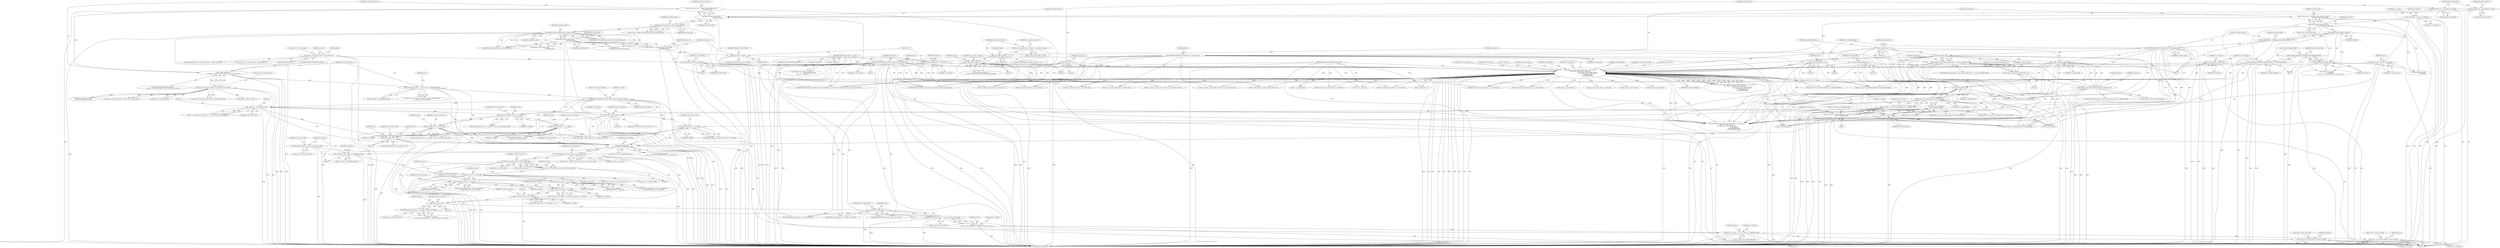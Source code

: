 digraph "0_Android_6c327afb263837bc90760c55c6605b26161a4eb9_0@pointer" {
"1002238" [label="(Call,DIV(u2_first_mb_in_slice - 1, ps_seq->u2_frm_wd_in_mbs))"];
"1002239" [label="(Call,u2_first_mb_in_slice - 1)"];
"1002228" [label="(Call,u2_first_mb_in_slice - 1)"];
"1002115" [label="(Call,u2_first_mb_in_slice << u1_mb_aff)"];
"1002101" [label="(Call,u2_first_mb_in_slice << u1_mb_aff)"];
"1002081" [label="(Call,u2_first_mb_in_slice << u1_mb_aff)"];
"1001944" [label="(Call,DIV(u2_first_mb_in_slice, u2_frm_wd_in_mbs))"];
"1001939" [label="(Call,MOD(u2_first_mb_in_slice, u2_frm_wd_in_mbs))"];
"1001885" [label="(Call,u2_first_mb_in_slice\n << ps_cur_slice->u1_mbaff_frame_flag)"];
"1001592" [label="(Call,u2_first_mb_in_slice == 0)"];
"1001112" [label="(Call,u2_first_mb_in_slice << u1_mbaff)"];
"1001099" [label="(Call,u2_first_mb_in_slice << u1_mbaff)"];
"1000355" [label="(Call,0 == u2_first_mb_in_slice)"];
"1000264" [label="(Call,COPYTHECONTEXT(\"SH: first_mb_in_slice\",u2_first_mb_in_slice))"];
"1000248" [label="(Call,u2_first_mb_in_slice << ps_cur_slice->u1_mbaff_frame_flag)"];
"1000233" [label="(Call,u2_first_mb_in_slice\n > (ps_dec->u2_frm_ht_in_mbs * ps_dec->u2_frm_wd_in_mbs))"];
"1000227" [label="(Call,u2_first_mb_in_slice = ih264d_uev(pu4_bitstrm_ofst,\n                                     pu4_bitstrm_buf))"];
"1000229" [label="(Call,ih264d_uev(pu4_bitstrm_ofst,\n                                     pu4_bitstrm_buf))"];
"1000201" [label="(Call,*pu4_bitstrm_ofst = &ps_bitstrm->u4_ofst)"];
"1000195" [label="(Call,*pu4_bitstrm_buf = ps_bitstrm->pu4_buffer)"];
"1000235" [label="(Call,ps_dec->u2_frm_ht_in_mbs * ps_dec->u2_frm_wd_in_mbs)"];
"1000898" [label="(Call,u1_mbaff = ps_seq->u1_mb_aff_flag && (!u1_field_pic_flag))"];
"1000900" [label="(Call,ps_seq->u1_mb_aff_flag && (!u1_field_pic_flag))"];
"1000904" [label="(Call,!u1_field_pic_flag)"];
"1000753" [label="(Call,!u1_field_pic_flag)"];
"1000652" [label="(Call,u1_field_pic_flag = 0)"];
"1000618" [label="(Call,COPYTHECONTEXT(\"SH: field_pic_flag\", u1_field_pic_flag))"];
"1000614" [label="(Call,u1_field_pic_flag = ih264d_get_bit_h264(ps_bitstrm))"];
"1000616" [label="(Call,ih264d_get_bit_h264(ps_bitstrm))"];
"1000449" [label="(Call,ih264d_get_bits_h264(ps_bitstrm,\n                                         ps_seq->u1_bits_in_frm_num))"];
"1000160" [label="(Call,* ps_bitstrm = ps_dec->ps_bitstrm)"];
"1000873" [label="(Call,ih264d_is_end_of_pic(u2_frame_num, u1_nal_ref_idc,\n &s_tmp_poc, &ps_dec->s_cur_pic_poc,\n                                            ps_cur_slice, u1_pic_order_cnt_type,\n                                            u1_nal_unit_type, u4_idr_pic_id,\n                                            u1_field_pic_flag,\n                                            u1_bottom_field_flag))"];
"1000524" [label="(Call,ih264d_decode_gaps_in_frame_num(ps_dec, u2_frame_num))"];
"1000157" [label="(MethodParameterIn,dec_struct_t *ps_dec)"];
"1000454" [label="(Call,COPYTHECONTEXT(\"SH: frame_num\", u2_frame_num))"];
"1000447" [label="(Call,u2_frame_num = ih264d_get_bits_h264(ps_bitstrm,\n                                         ps_seq->u1_bits_in_frm_num))"];
"1000156" [label="(MethodParameterIn,UWORD8 u1_nal_ref_idc)"];
"1000168" [label="(Call,*ps_cur_slice = ps_dec->ps_cur_slice)"];
"1000784" [label="(Call,u1_pic_order_cnt_type == 1)"];
"1000713" [label="(Call,u1_pic_order_cnt_type == 0)"];
"1000707" [label="(Call,u1_pic_order_cnt_type = ps_seq->u1_pic_order_cnt_type)"];
"1000671" [label="(Call,u1_nal_unit_type = IDR_SLICE_NAL)"];
"1000312" [label="(Call,ps_dec->u1_nal_unit_type == IDR_SLICE_NAL)"];
"1000665" [label="(Call,u1_nal_unit_type = SLICE_NAL)"];
"1000188" [label="(Call,u4_idr_pic_id = 0)"];
"1000685" [label="(Call,COPYTHECONTEXT(\"SH:  \", u4_idr_pic_id))"];
"1000680" [label="(Call,u4_idr_pic_id > 65535)"];
"1000674" [label="(Call,u4_idr_pic_id = ih264d_uev(pu4_bitstrm_ofst,\n                                   pu4_bitstrm_buf))"];
"1000676" [label="(Call,ih264d_uev(pu4_bitstrm_ofst,\n                                   pu4_bitstrm_buf))"];
"1000400" [label="(Call,ih264d_uev(pu4_bitstrm_ofst, pu4_bitstrm_buf))"];
"1000269" [label="(Call,ih264d_uev(pu4_bitstrm_ofst, pu4_bitstrm_buf))"];
"1000813" [label="(Call,!u1_field_pic_flag)"];
"1000621" [label="(Call,u1_bottom_field_flag = 0)"];
"1000655" [label="(Call,u1_bottom_field_flag = 0)"];
"1000638" [label="(Call,COPYTHECONTEXT(\"SH: bottom_field_flag\", u1_bottom_field_flag))"];
"1000634" [label="(Call,u1_bottom_field_flag = ih264d_get_bit_h264(ps_bitstrm))"];
"1000636" [label="(Call,ih264d_get_bit_h264(ps_bitstrm))"];
"1000747" [label="(Call,(ps_pps->u1_pic_order_present_flag == 1) && (!u1_field_pic_flag))"];
"1000748" [label="(Call,ps_pps->u1_pic_order_present_flag == 1)"];
"1000809" [label="(Call,ps_pps->u1_pic_order_present_flag && !u1_field_pic_flag)"];
"1001014" [label="(Call,u2_first_mb_in_slice << u1_mbaff)"];
"1001005" [label="(Call,u2_first_mb_in_slice > 0)"];
"1001125" [label="(Call,u2_first_mb_in_slice << u1_mbaff)"];
"1001063" [label="(Call,ps_cur_slice->u1_mbaff_frame_flag = ps_seq->u1_mb_aff_flag\n && (!u1_field_pic_flag))"];
"1001067" [label="(Call,ps_seq->u1_mb_aff_flag\n && (!u1_field_pic_flag))"];
"1001071" [label="(Call,!u1_field_pic_flag)"];
"1001898" [label="(Call,u2_frm_wd_in_mbs = ps_seq->u2_frm_wd_in_mbs)"];
"1001947" [label="(Call,u2_mb_y <<= u1_mb_aff)"];
"1001942" [label="(Call,u2_mb_y = DIV(u2_first_mb_in_slice, u2_frm_wd_in_mbs))"];
"1001903" [label="(Call,u1_mb_aff = ps_cur_slice->u1_mbaff_frame_flag)"];
"1002094" [label="(Call,u2_first_mb_in_slice << u1_mb_aff)"];
"1002227" [label="(Call,MOD(u2_first_mb_in_slice - 1, ps_seq->u2_frm_wd_in_mbs))"];
"1002234" [label="(Call,ps_dec->u2_mby =\n (DIV(u2_first_mb_in_slice - 1, ps_seq->u2_frm_wd_in_mbs)))"];
"1002245" [label="(Call,ps_dec->u2_mby <<= ps_cur_slice->u1_mbaff_frame_flag)"];
"1002259" [label="(Call,ps_dec->i2_prev_slice_mby = ps_dec->u2_mby)"];
"1002556" [label="(Call,ps_dec->i2_prev_slice_mby = ps_dec->u2_mby)"];
"1002557" [label="(Call,ps_dec->i2_prev_slice_mby)"];
"1000161" [label="(Identifier,ps_bitstrm)"];
"1000884" [label="(Identifier,u1_nal_unit_type)"];
"1001135" [label="(Identifier,prev_slice_err)"];
"1001904" [label="(Identifier,u1_mb_aff)"];
"1001947" [label="(Call,u2_mb_y <<= u1_mb_aff)"];
"1000170" [label="(Call,ps_dec->ps_cur_slice)"];
"1001058" [label="(Call,ps_cur_slice->u1_pic_order_cnt_type = u1_pic_order_cnt_type)"];
"1001015" [label="(Identifier,u2_first_mb_in_slice)"];
"1000398" [label="(Call,u4_temp = ih264d_uev(pu4_bitstrm_ofst, pu4_bitstrm_buf))"];
"1000758" [label="(Identifier,s_tmp_poc)"];
"1002101" [label="(Call,u2_first_mb_in_slice << u1_mb_aff)"];
"1001007" [label="(Literal,0)"];
"1000673" [label="(Identifier,IDR_SLICE_NAL)"];
"1001900" [label="(Call,ps_seq->u2_frm_wd_in_mbs)"];
"1001579" [label="(Call,!u1_field_pic_flag)"];
"1001103" [label="(Identifier,ps_dec)"];
"1000316" [label="(Identifier,IDR_SLICE_NAL)"];
"1000625" [label="(Identifier,u1_field_pic_flag)"];
"1001617" [label="(Call,ih264d_get_next_display_field(ps_dec,\n                                          ps_dec->ps_out_buffer,\n &(ps_dec->s_disp_op)))"];
"1001098" [label="(Call,(u2_first_mb_in_slice << u1_mbaff) > ps_dec->u2_total_mbs_coded)"];
"1000228" [label="(Identifier,u2_first_mb_in_slice)"];
"1001594" [label="(Literal,0)"];
"1001556" [label="(Call,(ps_pps->ps_sps->u1_mb_aff_flag) && (!u1_field_pic_flag))"];
"1001071" [label="(Call,!u1_field_pic_flag)"];
"1000882" [label="(Identifier,ps_cur_slice)"];
"1000265" [label="(Literal,\"SH: first_mb_in_slice\")"];
"1000975" [label="(Call,ps_dec->u2_frm_ht_in_mbs * ps_dec->u2_frm_wd_in_mbs)"];
"1001217" [label="(Call,ih264d_err_pic_dispbuf_mgr(ps_dec))"];
"1000637" [label="(Identifier,ps_bitstrm)"];
"1000248" [label="(Call,u2_first_mb_in_slice << ps_cur_slice->u1_mbaff_frame_flag)"];
"1001026" [label="(Call,ps_cur_slice->u1_field_pic_flag = u1_field_pic_flag)"];
"1000620" [label="(Identifier,u1_field_pic_flag)"];
"1001099" [label="(Call,u2_first_mb_in_slice << u1_mbaff)"];
"1001053" [label="(Call,ps_cur_slice->u1_nal_ref_idc = u1_nal_ref_idc)"];
"1000672" [label="(Identifier,u1_nal_unit_type)"];
"1000190" [label="(Literal,0)"];
"1000523" [label="(Block,)"];
"1000615" [label="(Identifier,u1_field_pic_flag)"];
"1000319" [label="(Identifier,skip)"];
"1001913" [label="(Block,)"];
"1002241" [label="(Literal,1)"];
"1001063" [label="(Call,ps_cur_slice->u1_mbaff_frame_flag = ps_seq->u1_mb_aff_flag\n && (!u1_field_pic_flag))"];
"1000636" [label="(Call,ih264d_get_bit_h264(ps_bitstrm))"];
"1001008" [label="(Block,)"];
"1001091" [label="(Call,ps_cur_poc = &s_tmp_poc)"];
"1001839" [label="(Call,0 == u1_nal_ref_idc)"];
"1002556" [label="(Call,ps_dec->i2_prev_slice_mby = ps_dec->u2_mby)"];
"1002073" [label="(Call,ps_dec->ps_deblk_mbn = ps_dec->ps_deblk_pic\n + (u2_first_mb_in_slice << u1_mb_aff))"];
"1001597" [label="(Identifier,ret)"];
"1002232" [label="(Identifier,ps_seq)"];
"1000640" [label="(Identifier,u1_bottom_field_flag)"];
"1002260" [label="(Call,ps_dec->i2_prev_slice_mby)"];
"1001005" [label="(Call,u2_first_mb_in_slice > 0)"];
"1000613" [label="(Block,)"];
"1002606" [label="(MethodReturn,WORD32)"];
"1000619" [label="(Literal,\"SH: field_pic_flag\")"];
"1000451" [label="(Call,ps_seq->u1_bits_in_frm_num)"];
"1001573" [label="(Call,(ps_pps->ps_sps->u1_mb_aff_flag) && (!u1_field_pic_flag))"];
"1000266" [label="(Identifier,u2_first_mb_in_slice)"];
"1001982" [label="(Call,u2_mb_y * u4_frame_stride)"];
"1000313" [label="(Call,ps_dec->u1_nal_unit_type)"];
"1002090" [label="(Call,ps_dec->ps_deblk_pic\n + (u2_first_mb_in_slice << u1_mb_aff))"];
"1002246" [label="(Call,ps_dec->u2_mby)"];
"1000524" [label="(Call,ih264d_decode_gaps_in_frame_num(ps_dec, u2_frame_num))"];
"1000752" [label="(Literal,1)"];
"1002240" [label="(Identifier,u2_first_mb_in_slice)"];
"1001454" [label="(Call,ps_cur_slice->u4_idr_pic_id = u4_idr_pic_id)"];
"1002230" [label="(Literal,1)"];
"1001672" [label="(Call,(void *)ps_dec)"];
"1000708" [label="(Identifier,u1_pic_order_cnt_type)"];
"1000985" [label="(Call,ps_cur_poc = &ps_dec->s_cur_pic_poc)"];
"1002223" [label="(Call,ps_dec->u2_mbx =\n (MOD(u2_first_mb_in_slice - 1, ps_seq->u2_frm_wd_in_mbs)))"];
"1002247" [label="(Identifier,ps_dec)"];
"1002254" [label="(Identifier,ps_dec)"];
"1000227" [label="(Call,u2_first_mb_in_slice = ih264d_uev(pu4_bitstrm_ofst,\n                                     pu4_bitstrm_buf))"];
"1001017" [label="(Call,ps_cur_poc = &s_tmp_poc)"];
"1000311" [label="(ControlStructure,if(ps_dec->u1_nal_unit_type == IDR_SLICE_NAL))"];
"1002268" [label="(Identifier,ps_bitstrm)"];
"1001944" [label="(Call,DIV(u2_first_mb_in_slice, u2_frm_wd_in_mbs))"];
"1002229" [label="(Identifier,u2_first_mb_in_slice)"];
"1000448" [label="(Identifier,u2_frame_num)"];
"1000656" [label="(Identifier,u1_bottom_field_flag)"];
"1002245" [label="(Call,ps_dec->u2_mby <<= ps_cur_slice->u1_mbaff_frame_flag)"];
"1000783" [label="(Call,u1_pic_order_cnt_type == 1\n && (!ps_seq->u1_delta_pic_order_always_zero_flag))"];
"1000239" [label="(Call,ps_dec->u2_frm_wd_in_mbs)"];
"1001562" [label="(Call,!u1_field_pic_flag)"];
"1000461" [label="(Identifier,ps_dec)"];
"1000678" [label="(Identifier,pu4_bitstrm_buf)"];
"1000356" [label="(Literal,0)"];
"1000686" [label="(Literal,\"SH:  \")"];
"1000749" [label="(Call,ps_pps->u1_pic_order_present_flag)"];
"1001949" [label="(Identifier,u1_mb_aff)"];
"1000651" [label="(Block,)"];
"1000244" [label="(Identifier,ERROR_CORRUPTED_SLICE)"];
"1000400" [label="(Call,ih264d_uev(pu4_bitstrm_ofst, pu4_bitstrm_buf))"];
"1000270" [label="(Identifier,pu4_bitstrm_ofst)"];
"1000202" [label="(Identifier,pu4_bitstrm_ofst)"];
"1000874" [label="(Identifier,u2_frame_num)"];
"1001788" [label="(Call,ps_err->u4_frm_sei_sync == u2_frame_num)"];
"1002118" [label="(Literal,4)"];
"1000789" [label="(Identifier,ps_seq)"];
"1000354" [label="(Call,(0 == u2_first_mb_in_slice) && (1 == ps_dec->u4_prev_nal_skipped))"];
"1002566" [label="(Identifier,ps_dec)"];
"1000666" [label="(Identifier,u1_nal_unit_type)"];
"1002227" [label="(Call,MOD(u2_first_mb_in_slice - 1, ps_seq->u2_frm_wd_in_mbs))"];
"1001496" [label="(Call,ps_cur_slice->u1_nal_ref_idc = u1_nal_ref_idc)"];
"1000617" [label="(Identifier,ps_bitstrm)"];
"1000623" [label="(Literal,0)"];
"1002103" [label="(Identifier,u1_mb_aff)"];
"1001100" [label="(Identifier,u2_first_mb_in_slice)"];
"1000156" [label="(MethodParameterIn,UWORD8 u1_nal_ref_idc)"];
"1000655" [label="(Call,u1_bottom_field_flag = 0)"];
"1000177" [label="(Identifier,i4_poc)"];
"1000626" [label="(Block,)"];
"1000639" [label="(Literal,\"SH: bottom_field_flag\")"];
"1002096" [label="(Identifier,u1_mb_aff)"];
"1001884" [label="(Call,(u2_first_mb_in_slice\n << ps_cur_slice->u1_mbaff_frame_flag) * SUB_BLK_SIZE)"];
"1000267" [label="(Call,u4_temp = ih264d_uev(pu4_bitstrm_ofst, pu4_bitstrm_buf))"];
"1000904" [label="(Call,!u1_field_pic_flag)"];
"1000456" [label="(Identifier,u2_frame_num)"];
"1001114" [label="(Identifier,u1_mbaff)"];
"1001941" [label="(Identifier,u2_frm_wd_in_mbs)"];
"1002082" [label="(Identifier,u2_first_mb_in_slice)"];
"1000747" [label="(Call,(ps_pps->u1_pic_order_present_flag == 1) && (!u1_field_pic_flag))"];
"1001118" [label="(Call,ps_cur_poc = &s_tmp_poc)"];
"1000402" [label="(Identifier,pu4_bitstrm_buf)"];
"1001067" [label="(Call,ps_seq->u1_mb_aff_flag\n && (!u1_field_pic_flag))"];
"1001945" [label="(Identifier,u2_first_mb_in_slice)"];
"1000754" [label="(Identifier,u1_field_pic_flag)"];
"1002239" [label="(Call,u2_first_mb_in_slice - 1)"];
"1001064" [label="(Call,ps_cur_slice->u1_mbaff_frame_flag)"];
"1001954" [label="(Call,u2_frm_wd_in_mbs - 1)"];
"1000875" [label="(Identifier,u1_nal_ref_idc)"];
"1000918" [label="(Call,u2_frame_num != ps_dec->u2_prv_frame_num)"];
"1000899" [label="(Identifier,u1_mbaff)"];
"1000188" [label="(Call,u4_idr_pic_id = 0)"];
"1001031" [label="(Call,ps_cur_slice->u1_bottom_field_flag = u1_bottom_field_flag)"];
"1000674" [label="(Call,u4_idr_pic_id = ih264d_uev(pu4_bitstrm_ofst,\n                                   pu4_bitstrm_buf))"];
"1000676" [label="(Call,ih264d_uev(pu4_bitstrm_ofst,\n                                   pu4_bitstrm_buf))"];
"1000814" [label="(Identifier,u1_field_pic_flag)"];
"1001004" [label="(ControlStructure,if(u2_first_mb_in_slice > 0))"];
"1000622" [label="(Identifier,u1_bottom_field_flag)"];
"1001894" [label="(Block,)"];
"1000653" [label="(Identifier,u1_field_pic_flag)"];
"1000886" [label="(Identifier,u1_field_pic_flag)"];
"1000690" [label="(Identifier,i_delta_poc)"];
"1000667" [label="(Identifier,SLICE_NAL)"];
"1000264" [label="(Call,COPYTHECONTEXT(\"SH: first_mb_in_slice\",u2_first_mb_in_slice))"];
"1000670" [label="(Block,)"];
"1001946" [label="(Identifier,u2_frm_wd_in_mbs)"];
"1000652" [label="(Call,u1_field_pic_flag = 0)"];
"1001126" [label="(Identifier,u2_first_mb_in_slice)"];
"1001139" [label="(Call,ih264d_mark_err_slice_skip(ps_dec, num_mb_skipped, u1_is_idr_slice, u2_frame_num, ps_cur_poc, prev_slice_err))"];
"1002081" [label="(Call,u2_first_mb_in_slice << u1_mb_aff)"];
"1002243" [label="(Identifier,ps_seq)"];
"1000839" [label="(Call,ih264d_uev(pu4_bitstrm_ofst, pu4_bitstrm_buf))"];
"1001943" [label="(Identifier,u2_mb_y)"];
"1000679" [label="(ControlStructure,if(u4_idr_pic_id > 65535))"];
"1002259" [label="(Call,ps_dec->i2_prev_slice_mby = ps_dec->u2_mby)"];
"1000230" [label="(Identifier,pu4_bitstrm_ofst)"];
"1000809" [label="(Call,ps_pps->u1_pic_order_present_flag && !u1_field_pic_flag)"];
"1002263" [label="(Call,ps_dec->u2_mby)"];
"1000813" [label="(Call,!u1_field_pic_flag)"];
"1000900" [label="(Call,ps_seq->u1_mb_aff_flag && (!u1_field_pic_flag))"];
"1000247" [label="(Call,(u2_first_mb_in_slice << ps_cur_slice->u1_mbaff_frame_flag)\n <= ps_dec->u2_cur_mb_addr)"];
"1000249" [label="(Identifier,u2_first_mb_in_slice)"];
"1001376" [label="(Call,ih264d_decode_pic_order_cnt(u1_is_idr_slice, u2_frame_num,\n &ps_dec->s_prev_pic_poc,\n &s_tmp_poc, ps_cur_slice, ps_pps,\n                                          u1_nal_ref_idc,\n                                          u1_bottom_field_flag,\n                                          u1_field_pic_flag, &i4_poc))"];
"1001885" [label="(Call,u2_first_mb_in_slice\n << ps_cur_slice->u1_mbaff_frame_flag)"];
"1001270" [label="(Call,ps_dec->u2_prv_frame_num = u2_frame_num)"];
"1000634" [label="(Call,u1_bottom_field_flag = ih264d_get_bit_h264(ps_bitstrm))"];
"1000718" [label="(Identifier,i_temp)"];
"1000196" [label="(Identifier,pu4_bitstrm_buf)"];
"1000883" [label="(Identifier,u1_pic_order_cnt_type)"];
"1001957" [label="(Call,u2_mb_y > ps_dec->u2_frm_ht_in_mbs - 1)"];
"1000714" [label="(Identifier,u1_pic_order_cnt_type)"];
"1001890" [label="(Identifier,SUB_BLK_SIZE)"];
"1001953" [label="(Identifier,u2_mb_x)"];
"1000808" [label="(ControlStructure,if(ps_pps->u1_pic_order_present_flag && !u1_field_pic_flag))"];
"1000160" [label="(Call,* ps_bitstrm = ps_dec->ps_bitstrm)"];
"1002238" [label="(Call,DIV(u2_first_mb_in_slice - 1, ps_seq->u2_frm_wd_in_mbs))"];
"1000707" [label="(Call,u1_pic_order_cnt_type = ps_seq->u1_pic_order_cnt_type)"];
"1000669" [label="(Identifier,u1_is_idr_slice)"];
"1002235" [label="(Call,ps_dec->u2_mby)"];
"1000195" [label="(Call,*pu4_bitstrm_buf = ps_bitstrm->pu4_buffer)"];
"1000685" [label="(Call,COPYTHECONTEXT(\"SH:  \", u4_idr_pic_id))"];
"1000234" [label="(Identifier,u2_first_mb_in_slice)"];
"1000638" [label="(Call,COPYTHECONTEXT(\"SH: bottom_field_flag\", u1_bottom_field_flag))"];
"1000614" [label="(Call,u1_field_pic_flag = ih264d_get_bit_h264(ps_bitstrm))"];
"1000771" [label="(Identifier,s_tmp_poc)"];
"1002116" [label="(Identifier,u2_first_mb_in_slice)"];
"1001948" [label="(Identifier,u2_mb_y)"];
"1000712" [label="(ControlStructure,if(u1_pic_order_cnt_type == 0))"];
"1001113" [label="(Identifier,u2_first_mb_in_slice)"];
"1000753" [label="(Call,!u1_field_pic_flag)"];
"1000218" [label="(Identifier,u4_call_end_of_pic)"];
"1000635" [label="(Identifier,u1_bottom_field_flag)"];
"1000786" [label="(Literal,1)"];
"1001591" [label="(ControlStructure,if(u2_first_mb_in_slice == 0))"];
"1001012" [label="(Call,num_mb_skipped = u2_first_mb_in_slice << u1_mbaff)"];
"1000715" [label="(Literal,0)"];
"1000671" [label="(Call,u1_nal_unit_type = IDR_SLICE_NAL)"];
"1000250" [label="(Call,ps_cur_slice->u1_mbaff_frame_flag)"];
"1000621" [label="(Call,u1_bottom_field_flag = 0)"];
"1001937" [label="(Call,u2_mb_x = MOD(u2_first_mb_in_slice, u2_frm_wd_in_mbs))"];
"1001501" [label="(Call,ps_cur_slice->u1_pic_order_cnt_type = u1_pic_order_cnt_type)"];
"1000355" [label="(Call,0 == u2_first_mb_in_slice)"];
"1000834" [label="(Identifier,ps_pps)"];
"1000189" [label="(Identifier,u4_idr_pic_id)"];
"1000616" [label="(Call,ih264d_get_bit_h264(ps_bitstrm))"];
"1001010" [label="(Identifier,prev_slice_err)"];
"1002097" [label="(Call,ps_dec->u2_cur_mb_addr = (u2_first_mb_in_slice << u1_mb_aff))"];
"1001116" [label="(Identifier,ps_dec)"];
"1001112" [label="(Call,u2_first_mb_in_slice << u1_mbaff)"];
"1001824" [label="(Call,0 == u1_nal_ref_idc)"];
"1000675" [label="(Identifier,u4_idr_pic_id)"];
"1001942" [label="(Call,u2_mb_y = DIV(u2_first_mb_in_slice, u2_frm_wd_in_mbs))"];
"1000454" [label="(Call,COPYTHECONTEXT(\"SH: frame_num\", u2_frame_num))"];
"1000312" [label="(Call,ps_dec->u1_nal_unit_type == IDR_SLICE_NAL)"];
"1000330" [label="(Identifier,I_SLICE)"];
"1002249" [label="(Call,ps_cur_slice->u1_mbaff_frame_flag)"];
"1001043" [label="(Call,ps_cur_slice->u1_nal_unit_type = u1_nal_unit_type)"];
"1002234" [label="(Call,ps_dec->u2_mby =\n (DIV(u2_first_mb_in_slice - 1, ps_seq->u2_frm_wd_in_mbs)))"];
"1000887" [label="(Identifier,u1_bottom_field_flag)"];
"1000401" [label="(Identifier,pu4_bitstrm_ofst)"];
"1001940" [label="(Identifier,u2_first_mb_in_slice)"];
"1002083" [label="(Identifier,u1_mb_aff)"];
"1001459" [label="(Call,ps_cur_slice->u2_first_mb_in_slice = u2_first_mb_in_slice)"];
"1000162" [label="(Call,ps_dec->ps_bitstrm)"];
"1001887" [label="(Call,ps_cur_slice->u1_mbaff_frame_flag)"];
"1001593" [label="(Identifier,u2_first_mb_in_slice)"];
"1002228" [label="(Call,u2_first_mb_in_slice - 1)"];
"1000231" [label="(Identifier,pu4_bitstrm_buf)"];
"1002231" [label="(Call,ps_seq->u2_frm_wd_in_mbs)"];
"1000169" [label="(Identifier,ps_cur_slice)"];
"1000233" [label="(Call,u2_first_mb_in_slice\n > (ps_dec->u2_frm_ht_in_mbs * ps_dec->u2_frm_wd_in_mbs))"];
"1000665" [label="(Call,u1_nal_unit_type = SLICE_NAL)"];
"1000455" [label="(Literal,\"SH: frame_num\")"];
"1000810" [label="(Call,ps_pps->u1_pic_order_present_flag)"];
"1001905" [label="(Call,ps_cur_slice->u1_mbaff_frame_flag)"];
"1000450" [label="(Identifier,ps_bitstrm)"];
"1000682" [label="(Literal,65535)"];
"1001909" [label="(Identifier,u1_field_pic)"];
"1002560" [label="(Call,ps_dec->u2_mby)"];
"1000526" [label="(Identifier,u2_frame_num)"];
"1001129" [label="(Identifier,ps_dec)"];
"1000268" [label="(Identifier,u4_temp)"];
"1000748" [label="(Call,ps_pps->u1_pic_order_present_flag == 1)"];
"1000713" [label="(Call,u1_pic_order_cnt_type == 0)"];
"1000235" [label="(Call,ps_dec->u2_frm_ht_in_mbs * ps_dec->u2_frm_wd_in_mbs)"];
"1000677" [label="(Identifier,pu4_bitstrm_ofst)"];
"1001486" [label="(Call,ps_cur_slice->u1_nal_unit_type = u1_nal_unit_type)"];
"1001876" [label="(Block,)"];
"1000232" [label="(ControlStructure,if(u2_first_mb_in_slice\n > (ps_dec->u2_frm_ht_in_mbs * ps_dec->u2_frm_wd_in_mbs)))"];
"1001101" [label="(Identifier,u1_mbaff)"];
"1000660" [label="(Identifier,ps_dec)"];
"1000197" [label="(Call,ps_bitstrm->pu4_buffer)"];
"1000359" [label="(Literal,1)"];
"1002077" [label="(Call,ps_dec->ps_deblk_pic\n + (u2_first_mb_in_slice << u1_mb_aff))"];
"1000654" [label="(Literal,0)"];
"1001469" [label="(Call,ps_cur_slice->u1_bottom_field_flag = u1_bottom_field_flag)"];
"1000681" [label="(Identifier,u4_idr_pic_id)"];
"1000229" [label="(Call,ih264d_uev(pu4_bitstrm_ofst,\n                                     pu4_bitstrm_buf))"];
"1000878" [label="(Call,&ps_dec->s_cur_pic_poc)"];
"1002490" [label="(Call,ih264d_parse_bslice(ps_dec, u2_first_mb_in_slice))"];
"1000254" [label="(Identifier,ps_dec)"];
"1000357" [label="(Identifier,u2_first_mb_in_slice)"];
"1000203" [label="(Call,&ps_bitstrm->u4_ofst)"];
"1000201" [label="(Call,*pu4_bitstrm_ofst = &ps_bitstrm->u4_ofst)"];
"1001464" [label="(Call,ps_cur_slice->u1_field_pic_flag = u1_field_pic_flag)"];
"1001716" [label="(Call,(void *)ps_dec)"];
"1000618" [label="(Call,COPYTHECONTEXT(\"SH: field_pic_flag\", u1_field_pic_flag))"];
"1000684" [label="(Identifier,ERROR_INV_SLICE_HDR_T)"];
"1001959" [label="(Call,ps_dec->u2_frm_ht_in_mbs - 1)"];
"1000760" [label="(Call,ih264d_sev(\n                            pu4_bitstrm_ofst, pu4_bitstrm_buf))"];
"1001006" [label="(Identifier,u2_first_mb_in_slice)"];
"1000657" [label="(Literal,0)"];
"1000798" [label="(Call,ih264d_sev(pu4_bitstrm_ofst,\n                                                         pu4_bitstrm_buf))"];
"1000236" [label="(Call,ps_dec->u2_frm_ht_in_mbs)"];
"1000873" [label="(Call,ih264d_is_end_of_pic(u2_frame_num, u1_nal_ref_idc,\n &s_tmp_poc, &ps_dec->s_cur_pic_poc,\n                                            ps_cur_slice, u1_pic_order_cnt_type,\n                                            u1_nal_unit_type, u4_idr_pic_id,\n                                            u1_field_pic_flag,\n                                            u1_bottom_field_flag))"];
"1001598" [label="(Call,ih264d_start_of_pic(ps_dec, i4_poc, &s_tmp_poc, u2_frame_num, ps_pps))"];
"1000157" [label="(MethodParameterIn,dec_struct_t *ps_dec)"];
"1000784" [label="(Call,u1_pic_order_cnt_type == 1)"];
"1000271" [label="(Identifier,pu4_bitstrm_buf)"];
"1000269" [label="(Call,ih264d_uev(pu4_bitstrm_ofst, pu4_bitstrm_buf))"];
"1000885" [label="(Identifier,u4_idr_pic_id)"];
"1002117" [label="(Identifier,u1_mb_aff)"];
"1001014" [label="(Call,u2_first_mb_in_slice << u1_mbaff)"];
"1001193" [label="(Call,ps_dec->u2_frm_ht_in_mbs * ps_dec->u2_frm_wd_in_mbs)"];
"1000158" [label="(Block,)"];
"1001081" [label="(Call,ps_dec->u2_frm_ht_in_mbs\n * ps_dec->u2_frm_wd_in_mbs)"];
"1000871" [label="(Call,i1_is_end_of_poc = ih264d_is_end_of_pic(u2_frame_num, u1_nal_ref_idc,\n &s_tmp_poc, &ps_dec->s_cur_pic_poc,\n                                            ps_cur_slice, u1_pic_order_cnt_type,\n                                            u1_nal_unit_type, u4_idr_pic_id,\n                                            u1_field_pic_flag,\n                                            u1_bottom_field_flag))"];
"1000719" [label="(Call,ih264d_get_bits_h264(\n                        ps_bitstrm,\n                        ps_seq->u1_log2_max_pic_order_cnt_lsb_minus))"];
"1000529" [label="(Identifier,ps_prev_poc)"];
"1001886" [label="(Identifier,u2_first_mb_in_slice)"];
"1001613" [label="(Identifier,ps_dec)"];
"1000876" [label="(Call,&s_tmp_poc)"];
"1000993" [label="(Call,ps_cur_slice->u1_nal_unit_type == IDR_SLICE_NAL)"];
"1002095" [label="(Identifier,u2_first_mb_in_slice)"];
"1002456" [label="(Call,ih264d_parse_pslice(ps_dec, u2_first_mb_in_slice))"];
"1001068" [label="(Call,ps_seq->u1_mb_aff_flag)"];
"1001127" [label="(Identifier,u1_mbaff)"];
"1000680" [label="(Call,u4_idr_pic_id > 65535)"];
"1002523" [label="(Call,u1_nal_ref_idc != 0)"];
"1002094" [label="(Call,u2_first_mb_in_slice << u1_mb_aff)"];
"1001111" [label="(Call,(u2_first_mb_in_slice << u1_mbaff)\n - ps_dec->u2_total_mbs_coded)"];
"1000525" [label="(Identifier,ps_dec)"];
"1000785" [label="(Identifier,u1_pic_order_cnt_type)"];
"1001899" [label="(Identifier,u2_frm_wd_in_mbs)"];
"1002242" [label="(Call,ps_seq->u2_frm_wd_in_mbs)"];
"1002115" [label="(Call,u2_first_mb_in_slice << u1_mb_aff)"];
"1002102" [label="(Identifier,u2_first_mb_in_slice)"];
"1001939" [label="(Call,MOD(u2_first_mb_in_slice, u2_frm_wd_in_mbs))"];
"1001898" [label="(Call,u2_frm_wd_in_mbs = ps_seq->u2_frm_wd_in_mbs)"];
"1000907" [label="(Identifier,prev_slice_err)"];
"1001903" [label="(Call,u1_mb_aff = ps_cur_slice->u1_mbaff_frame_flag)"];
"1000746" [label="(ControlStructure,if((ps_pps->u1_pic_order_present_flag == 1) && (!u1_field_pic_flag)))"];
"1000709" [label="(Call,ps_seq->u1_pic_order_cnt_type)"];
"1000898" [label="(Call,u1_mbaff = ps_seq->u1_mb_aff_flag && (!u1_field_pic_flag))"];
"1000447" [label="(Call,u2_frame_num = ih264d_get_bits_h264(ps_bitstrm,\n                                         ps_seq->u1_bits_in_frm_num))"];
"1001016" [label="(Identifier,u1_mbaff)"];
"1001124" [label="(Call,(u2_first_mb_in_slice << u1_mbaff) < ps_dec->u2_total_mbs_coded)"];
"1001125" [label="(Call,u2_first_mb_in_slice << u1_mbaff)"];
"1002086" [label="(Call,ps_dec->ps_deblk_mbn = ps_dec->ps_deblk_pic\n + (u2_first_mb_in_slice << u1_mb_aff))"];
"1000901" [label="(Call,ps_seq->u1_mb_aff_flag)"];
"1001072" [label="(Identifier,u1_field_pic_flag)"];
"1001021" [label="(Call,ps_cur_slice->u4_idr_pic_id = u4_idr_pic_id)"];
"1001592" [label="(Call,u2_first_mb_in_slice == 0)"];
"1000687" [label="(Identifier,u4_idr_pic_id)"];
"1001532" [label="(Call,ih264d_get_bit_h264(\n                        ps_bitstrm))"];
"1000168" [label="(Call,*ps_cur_slice = ps_dec->ps_cur_slice)"];
"1000819" [label="(Identifier,s_tmp_poc)"];
"1000449" [label="(Call,ih264d_get_bits_h264(ps_bitstrm,\n                                         ps_seq->u1_bits_in_frm_num))"];
"1000905" [label="(Identifier,u1_field_pic_flag)"];
"1002421" [label="(Call,ih264d_parse_islice(ps_dec, u2_first_mb_in_slice))"];
"1002114" [label="(Call,(u2_first_mb_in_slice << u1_mb_aff) << 4)"];
"1002238" -> "1002234"  [label="AST: "];
"1002238" -> "1002242"  [label="CFG: "];
"1002239" -> "1002238"  [label="AST: "];
"1002242" -> "1002238"  [label="AST: "];
"1002234" -> "1002238"  [label="CFG: "];
"1002238" -> "1002606"  [label="DDG: "];
"1002238" -> "1002606"  [label="DDG: "];
"1002238" -> "1002234"  [label="DDG: "];
"1002238" -> "1002234"  [label="DDG: "];
"1002239" -> "1002238"  [label="DDG: "];
"1002239" -> "1002238"  [label="DDG: "];
"1002227" -> "1002238"  [label="DDG: "];
"1002239" -> "1002241"  [label="CFG: "];
"1002240" -> "1002239"  [label="AST: "];
"1002241" -> "1002239"  [label="AST: "];
"1002243" -> "1002239"  [label="CFG: "];
"1002239" -> "1002606"  [label="DDG: "];
"1002228" -> "1002239"  [label="DDG: "];
"1002239" -> "1002421"  [label="DDG: "];
"1002239" -> "1002456"  [label="DDG: "];
"1002239" -> "1002490"  [label="DDG: "];
"1002228" -> "1002227"  [label="AST: "];
"1002228" -> "1002230"  [label="CFG: "];
"1002229" -> "1002228"  [label="AST: "];
"1002230" -> "1002228"  [label="AST: "];
"1002232" -> "1002228"  [label="CFG: "];
"1002228" -> "1002227"  [label="DDG: "];
"1002228" -> "1002227"  [label="DDG: "];
"1002115" -> "1002228"  [label="DDG: "];
"1001885" -> "1002228"  [label="DDG: "];
"1002115" -> "1002114"  [label="AST: "];
"1002115" -> "1002117"  [label="CFG: "];
"1002116" -> "1002115"  [label="AST: "];
"1002117" -> "1002115"  [label="AST: "];
"1002118" -> "1002115"  [label="CFG: "];
"1002115" -> "1002606"  [label="DDG: "];
"1002115" -> "1002114"  [label="DDG: "];
"1002115" -> "1002114"  [label="DDG: "];
"1002101" -> "1002115"  [label="DDG: "];
"1002101" -> "1002115"  [label="DDG: "];
"1002101" -> "1002097"  [label="AST: "];
"1002101" -> "1002103"  [label="CFG: "];
"1002102" -> "1002101"  [label="AST: "];
"1002103" -> "1002101"  [label="AST: "];
"1002097" -> "1002101"  [label="CFG: "];
"1002101" -> "1002097"  [label="DDG: "];
"1002101" -> "1002097"  [label="DDG: "];
"1002081" -> "1002101"  [label="DDG: "];
"1002081" -> "1002101"  [label="DDG: "];
"1002094" -> "1002101"  [label="DDG: "];
"1002094" -> "1002101"  [label="DDG: "];
"1002081" -> "1002077"  [label="AST: "];
"1002081" -> "1002083"  [label="CFG: "];
"1002082" -> "1002081"  [label="AST: "];
"1002083" -> "1002081"  [label="AST: "];
"1002077" -> "1002081"  [label="CFG: "];
"1002081" -> "1002073"  [label="DDG: "];
"1002081" -> "1002073"  [label="DDG: "];
"1002081" -> "1002077"  [label="DDG: "];
"1002081" -> "1002077"  [label="DDG: "];
"1001944" -> "1002081"  [label="DDG: "];
"1001947" -> "1002081"  [label="DDG: "];
"1001944" -> "1001942"  [label="AST: "];
"1001944" -> "1001946"  [label="CFG: "];
"1001945" -> "1001944"  [label="AST: "];
"1001946" -> "1001944"  [label="AST: "];
"1001942" -> "1001944"  [label="CFG: "];
"1001944" -> "1002606"  [label="DDG: "];
"1001944" -> "1001942"  [label="DDG: "];
"1001944" -> "1001942"  [label="DDG: "];
"1001939" -> "1001944"  [label="DDG: "];
"1001939" -> "1001944"  [label="DDG: "];
"1001944" -> "1001954"  [label="DDG: "];
"1001944" -> "1002094"  [label="DDG: "];
"1001939" -> "1001937"  [label="AST: "];
"1001939" -> "1001941"  [label="CFG: "];
"1001940" -> "1001939"  [label="AST: "];
"1001941" -> "1001939"  [label="AST: "];
"1001937" -> "1001939"  [label="CFG: "];
"1001939" -> "1001937"  [label="DDG: "];
"1001939" -> "1001937"  [label="DDG: "];
"1001885" -> "1001939"  [label="DDG: "];
"1001898" -> "1001939"  [label="DDG: "];
"1001885" -> "1001884"  [label="AST: "];
"1001885" -> "1001887"  [label="CFG: "];
"1001886" -> "1001885"  [label="AST: "];
"1001887" -> "1001885"  [label="AST: "];
"1001890" -> "1001885"  [label="CFG: "];
"1001885" -> "1001884"  [label="DDG: "];
"1001885" -> "1001884"  [label="DDG: "];
"1001592" -> "1001885"  [label="DDG: "];
"1001112" -> "1001885"  [label="DDG: "];
"1001014" -> "1001885"  [label="DDG: "];
"1000355" -> "1001885"  [label="DDG: "];
"1000264" -> "1001885"  [label="DDG: "];
"1001125" -> "1001885"  [label="DDG: "];
"1001005" -> "1001885"  [label="DDG: "];
"1001063" -> "1001885"  [label="DDG: "];
"1000248" -> "1001885"  [label="DDG: "];
"1001885" -> "1001903"  [label="DDG: "];
"1001885" -> "1002245"  [label="DDG: "];
"1001592" -> "1001591"  [label="AST: "];
"1001592" -> "1001594"  [label="CFG: "];
"1001593" -> "1001592"  [label="AST: "];
"1001594" -> "1001592"  [label="AST: "];
"1001597" -> "1001592"  [label="CFG: "];
"1001613" -> "1001592"  [label="CFG: "];
"1001592" -> "1002606"  [label="DDG: "];
"1001592" -> "1002606"  [label="DDG: "];
"1001112" -> "1001592"  [label="DDG: "];
"1001014" -> "1001592"  [label="DDG: "];
"1000355" -> "1001592"  [label="DDG: "];
"1000264" -> "1001592"  [label="DDG: "];
"1001125" -> "1001592"  [label="DDG: "];
"1001005" -> "1001592"  [label="DDG: "];
"1001112" -> "1001111"  [label="AST: "];
"1001112" -> "1001114"  [label="CFG: "];
"1001113" -> "1001112"  [label="AST: "];
"1001114" -> "1001112"  [label="AST: "];
"1001116" -> "1001112"  [label="CFG: "];
"1001112" -> "1002606"  [label="DDG: "];
"1001112" -> "1002606"  [label="DDG: "];
"1001112" -> "1001111"  [label="DDG: "];
"1001112" -> "1001111"  [label="DDG: "];
"1001099" -> "1001112"  [label="DDG: "];
"1001099" -> "1001112"  [label="DDG: "];
"1001112" -> "1001459"  [label="DDG: "];
"1001099" -> "1001098"  [label="AST: "];
"1001099" -> "1001101"  [label="CFG: "];
"1001100" -> "1001099"  [label="AST: "];
"1001101" -> "1001099"  [label="AST: "];
"1001103" -> "1001099"  [label="CFG: "];
"1001099" -> "1001098"  [label="DDG: "];
"1001099" -> "1001098"  [label="DDG: "];
"1000355" -> "1001099"  [label="DDG: "];
"1000264" -> "1001099"  [label="DDG: "];
"1000898" -> "1001099"  [label="DDG: "];
"1001099" -> "1001125"  [label="DDG: "];
"1001099" -> "1001125"  [label="DDG: "];
"1000355" -> "1000354"  [label="AST: "];
"1000355" -> "1000357"  [label="CFG: "];
"1000356" -> "1000355"  [label="AST: "];
"1000357" -> "1000355"  [label="AST: "];
"1000359" -> "1000355"  [label="CFG: "];
"1000354" -> "1000355"  [label="CFG: "];
"1000355" -> "1002606"  [label="DDG: "];
"1000355" -> "1000354"  [label="DDG: "];
"1000355" -> "1000354"  [label="DDG: "];
"1000264" -> "1000355"  [label="DDG: "];
"1000355" -> "1001005"  [label="DDG: "];
"1000355" -> "1001459"  [label="DDG: "];
"1000264" -> "1000158"  [label="AST: "];
"1000264" -> "1000266"  [label="CFG: "];
"1000265" -> "1000264"  [label="AST: "];
"1000266" -> "1000264"  [label="AST: "];
"1000268" -> "1000264"  [label="CFG: "];
"1000264" -> "1002606"  [label="DDG: "];
"1000264" -> "1002606"  [label="DDG: "];
"1000248" -> "1000264"  [label="DDG: "];
"1000264" -> "1001005"  [label="DDG: "];
"1000264" -> "1001459"  [label="DDG: "];
"1000248" -> "1000247"  [label="AST: "];
"1000248" -> "1000250"  [label="CFG: "];
"1000249" -> "1000248"  [label="AST: "];
"1000250" -> "1000248"  [label="AST: "];
"1000254" -> "1000248"  [label="CFG: "];
"1000248" -> "1002606"  [label="DDG: "];
"1000248" -> "1002606"  [label="DDG: "];
"1000248" -> "1000247"  [label="DDG: "];
"1000248" -> "1000247"  [label="DDG: "];
"1000233" -> "1000248"  [label="DDG: "];
"1000233" -> "1000232"  [label="AST: "];
"1000233" -> "1000235"  [label="CFG: "];
"1000234" -> "1000233"  [label="AST: "];
"1000235" -> "1000233"  [label="AST: "];
"1000244" -> "1000233"  [label="CFG: "];
"1000249" -> "1000233"  [label="CFG: "];
"1000233" -> "1002606"  [label="DDG: "];
"1000233" -> "1002606"  [label="DDG: "];
"1000233" -> "1002606"  [label="DDG: "];
"1000227" -> "1000233"  [label="DDG: "];
"1000235" -> "1000233"  [label="DDG: "];
"1000235" -> "1000233"  [label="DDG: "];
"1000227" -> "1000158"  [label="AST: "];
"1000227" -> "1000229"  [label="CFG: "];
"1000228" -> "1000227"  [label="AST: "];
"1000229" -> "1000227"  [label="AST: "];
"1000234" -> "1000227"  [label="CFG: "];
"1000227" -> "1002606"  [label="DDG: "];
"1000229" -> "1000227"  [label="DDG: "];
"1000229" -> "1000227"  [label="DDG: "];
"1000229" -> "1000231"  [label="CFG: "];
"1000230" -> "1000229"  [label="AST: "];
"1000231" -> "1000229"  [label="AST: "];
"1000229" -> "1002606"  [label="DDG: "];
"1000229" -> "1002606"  [label="DDG: "];
"1000201" -> "1000229"  [label="DDG: "];
"1000195" -> "1000229"  [label="DDG: "];
"1000229" -> "1000269"  [label="DDG: "];
"1000229" -> "1000269"  [label="DDG: "];
"1000201" -> "1000158"  [label="AST: "];
"1000201" -> "1000203"  [label="CFG: "];
"1000202" -> "1000201"  [label="AST: "];
"1000203" -> "1000201"  [label="AST: "];
"1000218" -> "1000201"  [label="CFG: "];
"1000201" -> "1002606"  [label="DDG: "];
"1000195" -> "1000158"  [label="AST: "];
"1000195" -> "1000197"  [label="CFG: "];
"1000196" -> "1000195"  [label="AST: "];
"1000197" -> "1000195"  [label="AST: "];
"1000202" -> "1000195"  [label="CFG: "];
"1000195" -> "1002606"  [label="DDG: "];
"1000235" -> "1000239"  [label="CFG: "];
"1000236" -> "1000235"  [label="AST: "];
"1000239" -> "1000235"  [label="AST: "];
"1000235" -> "1002606"  [label="DDG: "];
"1000235" -> "1002606"  [label="DDG: "];
"1000235" -> "1000975"  [label="DDG: "];
"1000235" -> "1000975"  [label="DDG: "];
"1000235" -> "1001081"  [label="DDG: "];
"1000235" -> "1001081"  [label="DDG: "];
"1000235" -> "1001193"  [label="DDG: "];
"1000235" -> "1001193"  [label="DDG: "];
"1000235" -> "1001959"  [label="DDG: "];
"1000898" -> "1000158"  [label="AST: "];
"1000898" -> "1000900"  [label="CFG: "];
"1000899" -> "1000898"  [label="AST: "];
"1000900" -> "1000898"  [label="AST: "];
"1000907" -> "1000898"  [label="CFG: "];
"1000898" -> "1002606"  [label="DDG: "];
"1000898" -> "1002606"  [label="DDG: "];
"1000900" -> "1000898"  [label="DDG: "];
"1000900" -> "1000898"  [label="DDG: "];
"1000898" -> "1001014"  [label="DDG: "];
"1000900" -> "1000901"  [label="CFG: "];
"1000900" -> "1000904"  [label="CFG: "];
"1000901" -> "1000900"  [label="AST: "];
"1000904" -> "1000900"  [label="AST: "];
"1000900" -> "1002606"  [label="DDG: "];
"1000900" -> "1002606"  [label="DDG: "];
"1000904" -> "1000900"  [label="DDG: "];
"1000747" -> "1000900"  [label="DDG: "];
"1000809" -> "1000900"  [label="DDG: "];
"1000900" -> "1001067"  [label="DDG: "];
"1000900" -> "1001067"  [label="DDG: "];
"1000900" -> "1001556"  [label="DDG: "];
"1000900" -> "1001573"  [label="DDG: "];
"1000904" -> "1000905"  [label="CFG: "];
"1000905" -> "1000904"  [label="AST: "];
"1000904" -> "1002606"  [label="DDG: "];
"1000753" -> "1000904"  [label="DDG: "];
"1000873" -> "1000904"  [label="DDG: "];
"1000813" -> "1000904"  [label="DDG: "];
"1000652" -> "1000904"  [label="DDG: "];
"1000618" -> "1000904"  [label="DDG: "];
"1000904" -> "1001026"  [label="DDG: "];
"1000904" -> "1001071"  [label="DDG: "];
"1000904" -> "1001376"  [label="DDG: "];
"1000904" -> "1001464"  [label="DDG: "];
"1000904" -> "1001562"  [label="DDG: "];
"1000904" -> "1001579"  [label="DDG: "];
"1000753" -> "1000747"  [label="AST: "];
"1000753" -> "1000754"  [label="CFG: "];
"1000754" -> "1000753"  [label="AST: "];
"1000747" -> "1000753"  [label="CFG: "];
"1000753" -> "1002606"  [label="DDG: "];
"1000753" -> "1000747"  [label="DDG: "];
"1000652" -> "1000753"  [label="DDG: "];
"1000618" -> "1000753"  [label="DDG: "];
"1000753" -> "1000813"  [label="DDG: "];
"1000753" -> "1000873"  [label="DDG: "];
"1000753" -> "1001026"  [label="DDG: "];
"1000753" -> "1001071"  [label="DDG: "];
"1000753" -> "1001376"  [label="DDG: "];
"1000753" -> "1001464"  [label="DDG: "];
"1000753" -> "1001562"  [label="DDG: "];
"1000753" -> "1001579"  [label="DDG: "];
"1000652" -> "1000651"  [label="AST: "];
"1000652" -> "1000654"  [label="CFG: "];
"1000653" -> "1000652"  [label="AST: "];
"1000654" -> "1000652"  [label="AST: "];
"1000656" -> "1000652"  [label="CFG: "];
"1000652" -> "1002606"  [label="DDG: "];
"1000652" -> "1000813"  [label="DDG: "];
"1000652" -> "1000873"  [label="DDG: "];
"1000652" -> "1001026"  [label="DDG: "];
"1000652" -> "1001071"  [label="DDG: "];
"1000652" -> "1001376"  [label="DDG: "];
"1000652" -> "1001464"  [label="DDG: "];
"1000652" -> "1001562"  [label="DDG: "];
"1000652" -> "1001579"  [label="DDG: "];
"1000618" -> "1000613"  [label="AST: "];
"1000618" -> "1000620"  [label="CFG: "];
"1000619" -> "1000618"  [label="AST: "];
"1000620" -> "1000618"  [label="AST: "];
"1000622" -> "1000618"  [label="CFG: "];
"1000618" -> "1002606"  [label="DDG: "];
"1000618" -> "1002606"  [label="DDG: "];
"1000614" -> "1000618"  [label="DDG: "];
"1000618" -> "1000813"  [label="DDG: "];
"1000618" -> "1000873"  [label="DDG: "];
"1000618" -> "1001026"  [label="DDG: "];
"1000618" -> "1001071"  [label="DDG: "];
"1000618" -> "1001376"  [label="DDG: "];
"1000618" -> "1001464"  [label="DDG: "];
"1000618" -> "1001562"  [label="DDG: "];
"1000618" -> "1001579"  [label="DDG: "];
"1000614" -> "1000613"  [label="AST: "];
"1000614" -> "1000616"  [label="CFG: "];
"1000615" -> "1000614"  [label="AST: "];
"1000616" -> "1000614"  [label="AST: "];
"1000619" -> "1000614"  [label="CFG: "];
"1000614" -> "1002606"  [label="DDG: "];
"1000616" -> "1000614"  [label="DDG: "];
"1000616" -> "1000617"  [label="CFG: "];
"1000617" -> "1000616"  [label="AST: "];
"1000616" -> "1002606"  [label="DDG: "];
"1000449" -> "1000616"  [label="DDG: "];
"1000616" -> "1000636"  [label="DDG: "];
"1000616" -> "1000719"  [label="DDG: "];
"1000616" -> "1001532"  [label="DDG: "];
"1000449" -> "1000447"  [label="AST: "];
"1000449" -> "1000451"  [label="CFG: "];
"1000450" -> "1000449"  [label="AST: "];
"1000451" -> "1000449"  [label="AST: "];
"1000447" -> "1000449"  [label="CFG: "];
"1000449" -> "1002606"  [label="DDG: "];
"1000449" -> "1002606"  [label="DDG: "];
"1000449" -> "1000447"  [label="DDG: "];
"1000449" -> "1000447"  [label="DDG: "];
"1000160" -> "1000449"  [label="DDG: "];
"1000449" -> "1000719"  [label="DDG: "];
"1000449" -> "1001532"  [label="DDG: "];
"1000160" -> "1000158"  [label="AST: "];
"1000160" -> "1000162"  [label="CFG: "];
"1000161" -> "1000160"  [label="AST: "];
"1000162" -> "1000160"  [label="AST: "];
"1000169" -> "1000160"  [label="CFG: "];
"1000160" -> "1002606"  [label="DDG: "];
"1000160" -> "1002606"  [label="DDG: "];
"1000873" -> "1000871"  [label="AST: "];
"1000873" -> "1000887"  [label="CFG: "];
"1000874" -> "1000873"  [label="AST: "];
"1000875" -> "1000873"  [label="AST: "];
"1000876" -> "1000873"  [label="AST: "];
"1000878" -> "1000873"  [label="AST: "];
"1000882" -> "1000873"  [label="AST: "];
"1000883" -> "1000873"  [label="AST: "];
"1000884" -> "1000873"  [label="AST: "];
"1000885" -> "1000873"  [label="AST: "];
"1000886" -> "1000873"  [label="AST: "];
"1000887" -> "1000873"  [label="AST: "];
"1000871" -> "1000873"  [label="CFG: "];
"1000873" -> "1002606"  [label="DDG: "];
"1000873" -> "1002606"  [label="DDG: "];
"1000873" -> "1002606"  [label="DDG: "];
"1000873" -> "1002606"  [label="DDG: "];
"1000873" -> "1002606"  [label="DDG: "];
"1000873" -> "1002606"  [label="DDG: "];
"1000873" -> "1002606"  [label="DDG: "];
"1000873" -> "1002606"  [label="DDG: "];
"1000873" -> "1002606"  [label="DDG: "];
"1000873" -> "1002606"  [label="DDG: "];
"1000873" -> "1000871"  [label="DDG: "];
"1000873" -> "1000871"  [label="DDG: "];
"1000873" -> "1000871"  [label="DDG: "];
"1000873" -> "1000871"  [label="DDG: "];
"1000873" -> "1000871"  [label="DDG: "];
"1000873" -> "1000871"  [label="DDG: "];
"1000873" -> "1000871"  [label="DDG: "];
"1000873" -> "1000871"  [label="DDG: "];
"1000873" -> "1000871"  [label="DDG: "];
"1000873" -> "1000871"  [label="DDG: "];
"1000524" -> "1000873"  [label="DDG: "];
"1000454" -> "1000873"  [label="DDG: "];
"1000156" -> "1000873"  [label="DDG: "];
"1000168" -> "1000873"  [label="DDG: "];
"1000784" -> "1000873"  [label="DDG: "];
"1000671" -> "1000873"  [label="DDG: "];
"1000665" -> "1000873"  [label="DDG: "];
"1000188" -> "1000873"  [label="DDG: "];
"1000685" -> "1000873"  [label="DDG: "];
"1000813" -> "1000873"  [label="DDG: "];
"1000621" -> "1000873"  [label="DDG: "];
"1000655" -> "1000873"  [label="DDG: "];
"1000638" -> "1000873"  [label="DDG: "];
"1000873" -> "1000918"  [label="DDG: "];
"1000873" -> "1000985"  [label="DDG: "];
"1000873" -> "1001017"  [label="DDG: "];
"1000873" -> "1001021"  [label="DDG: "];
"1000873" -> "1001026"  [label="DDG: "];
"1000873" -> "1001031"  [label="DDG: "];
"1000873" -> "1001043"  [label="DDG: "];
"1000873" -> "1001053"  [label="DDG: "];
"1000873" -> "1001058"  [label="DDG: "];
"1000873" -> "1001071"  [label="DDG: "];
"1000873" -> "1001091"  [label="DDG: "];
"1000873" -> "1001118"  [label="DDG: "];
"1000873" -> "1001139"  [label="DDG: "];
"1000873" -> "1001270"  [label="DDG: "];
"1000873" -> "1001376"  [label="DDG: "];
"1000873" -> "1001376"  [label="DDG: "];
"1000873" -> "1001376"  [label="DDG: "];
"1000873" -> "1001376"  [label="DDG: "];
"1000873" -> "1001376"  [label="DDG: "];
"1000873" -> "1001376"  [label="DDG: "];
"1000873" -> "1001454"  [label="DDG: "];
"1000873" -> "1001464"  [label="DDG: "];
"1000873" -> "1001469"  [label="DDG: "];
"1000873" -> "1001486"  [label="DDG: "];
"1000873" -> "1001496"  [label="DDG: "];
"1000873" -> "1001501"  [label="DDG: "];
"1000873" -> "1001562"  [label="DDG: "];
"1000873" -> "1001579"  [label="DDG: "];
"1000873" -> "1001598"  [label="DDG: "];
"1000873" -> "1001598"  [label="DDG: "];
"1000873" -> "1001788"  [label="DDG: "];
"1000873" -> "1001824"  [label="DDG: "];
"1000873" -> "1001839"  [label="DDG: "];
"1000873" -> "1002523"  [label="DDG: "];
"1000524" -> "1000523"  [label="AST: "];
"1000524" -> "1000526"  [label="CFG: "];
"1000525" -> "1000524"  [label="AST: "];
"1000526" -> "1000524"  [label="AST: "];
"1000529" -> "1000524"  [label="CFG: "];
"1000524" -> "1002606"  [label="DDG: "];
"1000524" -> "1002606"  [label="DDG: "];
"1000524" -> "1002606"  [label="DDG: "];
"1000157" -> "1000524"  [label="DDG: "];
"1000454" -> "1000524"  [label="DDG: "];
"1000524" -> "1000918"  [label="DDG: "];
"1000524" -> "1001139"  [label="DDG: "];
"1000524" -> "1001139"  [label="DDG: "];
"1000524" -> "1001270"  [label="DDG: "];
"1000524" -> "1001376"  [label="DDG: "];
"1000524" -> "1001598"  [label="DDG: "];
"1000524" -> "1001598"  [label="DDG: "];
"1000524" -> "1001617"  [label="DDG: "];
"1000524" -> "1001788"  [label="DDG: "];
"1000524" -> "1002421"  [label="DDG: "];
"1000524" -> "1002456"  [label="DDG: "];
"1000524" -> "1002490"  [label="DDG: "];
"1000157" -> "1000154"  [label="AST: "];
"1000157" -> "1002606"  [label="DDG: "];
"1000157" -> "1001139"  [label="DDG: "];
"1000157" -> "1001217"  [label="DDG: "];
"1000157" -> "1001598"  [label="DDG: "];
"1000157" -> "1001617"  [label="DDG: "];
"1000157" -> "1001672"  [label="DDG: "];
"1000157" -> "1001716"  [label="DDG: "];
"1000157" -> "1002421"  [label="DDG: "];
"1000157" -> "1002456"  [label="DDG: "];
"1000157" -> "1002490"  [label="DDG: "];
"1000454" -> "1000158"  [label="AST: "];
"1000454" -> "1000456"  [label="CFG: "];
"1000455" -> "1000454"  [label="AST: "];
"1000456" -> "1000454"  [label="AST: "];
"1000461" -> "1000454"  [label="CFG: "];
"1000454" -> "1002606"  [label="DDG: "];
"1000454" -> "1002606"  [label="DDG: "];
"1000447" -> "1000454"  [label="DDG: "];
"1000454" -> "1000918"  [label="DDG: "];
"1000454" -> "1001139"  [label="DDG: "];
"1000454" -> "1001270"  [label="DDG: "];
"1000454" -> "1001376"  [label="DDG: "];
"1000454" -> "1001598"  [label="DDG: "];
"1000454" -> "1001788"  [label="DDG: "];
"1000447" -> "1000158"  [label="AST: "];
"1000448" -> "1000447"  [label="AST: "];
"1000455" -> "1000447"  [label="CFG: "];
"1000447" -> "1002606"  [label="DDG: "];
"1000156" -> "1000154"  [label="AST: "];
"1000156" -> "1002606"  [label="DDG: "];
"1000156" -> "1001053"  [label="DDG: "];
"1000156" -> "1001376"  [label="DDG: "];
"1000156" -> "1001496"  [label="DDG: "];
"1000156" -> "1001824"  [label="DDG: "];
"1000156" -> "1001839"  [label="DDG: "];
"1000156" -> "1002523"  [label="DDG: "];
"1000168" -> "1000158"  [label="AST: "];
"1000168" -> "1000170"  [label="CFG: "];
"1000169" -> "1000168"  [label="AST: "];
"1000170" -> "1000168"  [label="AST: "];
"1000177" -> "1000168"  [label="CFG: "];
"1000168" -> "1002606"  [label="DDG: "];
"1000168" -> "1002606"  [label="DDG: "];
"1000168" -> "1001376"  [label="DDG: "];
"1000784" -> "1000783"  [label="AST: "];
"1000784" -> "1000786"  [label="CFG: "];
"1000785" -> "1000784"  [label="AST: "];
"1000786" -> "1000784"  [label="AST: "];
"1000789" -> "1000784"  [label="CFG: "];
"1000783" -> "1000784"  [label="CFG: "];
"1000784" -> "1002606"  [label="DDG: "];
"1000784" -> "1000783"  [label="DDG: "];
"1000784" -> "1000783"  [label="DDG: "];
"1000713" -> "1000784"  [label="DDG: "];
"1000784" -> "1001058"  [label="DDG: "];
"1000784" -> "1001501"  [label="DDG: "];
"1000713" -> "1000712"  [label="AST: "];
"1000713" -> "1000715"  [label="CFG: "];
"1000714" -> "1000713"  [label="AST: "];
"1000715" -> "1000713"  [label="AST: "];
"1000718" -> "1000713"  [label="CFG: "];
"1000771" -> "1000713"  [label="CFG: "];
"1000713" -> "1002606"  [label="DDG: "];
"1000713" -> "1002606"  [label="DDG: "];
"1000707" -> "1000713"  [label="DDG: "];
"1000707" -> "1000158"  [label="AST: "];
"1000707" -> "1000709"  [label="CFG: "];
"1000708" -> "1000707"  [label="AST: "];
"1000709" -> "1000707"  [label="AST: "];
"1000714" -> "1000707"  [label="CFG: "];
"1000707" -> "1002606"  [label="DDG: "];
"1000671" -> "1000670"  [label="AST: "];
"1000671" -> "1000673"  [label="CFG: "];
"1000672" -> "1000671"  [label="AST: "];
"1000673" -> "1000671"  [label="AST: "];
"1000675" -> "1000671"  [label="CFG: "];
"1000671" -> "1002606"  [label="DDG: "];
"1000671" -> "1002606"  [label="DDG: "];
"1000312" -> "1000671"  [label="DDG: "];
"1000671" -> "1001043"  [label="DDG: "];
"1000671" -> "1001486"  [label="DDG: "];
"1000312" -> "1000311"  [label="AST: "];
"1000312" -> "1000316"  [label="CFG: "];
"1000313" -> "1000312"  [label="AST: "];
"1000316" -> "1000312"  [label="AST: "];
"1000319" -> "1000312"  [label="CFG: "];
"1000330" -> "1000312"  [label="CFG: "];
"1000312" -> "1002606"  [label="DDG: "];
"1000312" -> "1002606"  [label="DDG: "];
"1000312" -> "1002606"  [label="DDG: "];
"1000312" -> "1000993"  [label="DDG: "];
"1000665" -> "1000158"  [label="AST: "];
"1000665" -> "1000667"  [label="CFG: "];
"1000666" -> "1000665"  [label="AST: "];
"1000667" -> "1000665"  [label="AST: "];
"1000669" -> "1000665"  [label="CFG: "];
"1000665" -> "1002606"  [label="DDG: "];
"1000665" -> "1002606"  [label="DDG: "];
"1000665" -> "1001043"  [label="DDG: "];
"1000665" -> "1001486"  [label="DDG: "];
"1000188" -> "1000158"  [label="AST: "];
"1000188" -> "1000190"  [label="CFG: "];
"1000189" -> "1000188"  [label="AST: "];
"1000190" -> "1000188"  [label="AST: "];
"1000196" -> "1000188"  [label="CFG: "];
"1000188" -> "1002606"  [label="DDG: "];
"1000188" -> "1001021"  [label="DDG: "];
"1000188" -> "1001454"  [label="DDG: "];
"1000685" -> "1000670"  [label="AST: "];
"1000685" -> "1000687"  [label="CFG: "];
"1000686" -> "1000685"  [label="AST: "];
"1000687" -> "1000685"  [label="AST: "];
"1000690" -> "1000685"  [label="CFG: "];
"1000685" -> "1002606"  [label="DDG: "];
"1000685" -> "1002606"  [label="DDG: "];
"1000680" -> "1000685"  [label="DDG: "];
"1000685" -> "1001021"  [label="DDG: "];
"1000685" -> "1001454"  [label="DDG: "];
"1000680" -> "1000679"  [label="AST: "];
"1000680" -> "1000682"  [label="CFG: "];
"1000681" -> "1000680"  [label="AST: "];
"1000682" -> "1000680"  [label="AST: "];
"1000684" -> "1000680"  [label="CFG: "];
"1000686" -> "1000680"  [label="CFG: "];
"1000680" -> "1002606"  [label="DDG: "];
"1000680" -> "1002606"  [label="DDG: "];
"1000674" -> "1000680"  [label="DDG: "];
"1000674" -> "1000670"  [label="AST: "];
"1000674" -> "1000676"  [label="CFG: "];
"1000675" -> "1000674"  [label="AST: "];
"1000676" -> "1000674"  [label="AST: "];
"1000681" -> "1000674"  [label="CFG: "];
"1000674" -> "1002606"  [label="DDG: "];
"1000676" -> "1000674"  [label="DDG: "];
"1000676" -> "1000674"  [label="DDG: "];
"1000676" -> "1000678"  [label="CFG: "];
"1000677" -> "1000676"  [label="AST: "];
"1000678" -> "1000676"  [label="AST: "];
"1000676" -> "1002606"  [label="DDG: "];
"1000676" -> "1002606"  [label="DDG: "];
"1000400" -> "1000676"  [label="DDG: "];
"1000400" -> "1000676"  [label="DDG: "];
"1000676" -> "1000760"  [label="DDG: "];
"1000676" -> "1000760"  [label="DDG: "];
"1000676" -> "1000798"  [label="DDG: "];
"1000676" -> "1000798"  [label="DDG: "];
"1000676" -> "1000839"  [label="DDG: "];
"1000676" -> "1000839"  [label="DDG: "];
"1000400" -> "1000398"  [label="AST: "];
"1000400" -> "1000402"  [label="CFG: "];
"1000401" -> "1000400"  [label="AST: "];
"1000402" -> "1000400"  [label="AST: "];
"1000398" -> "1000400"  [label="CFG: "];
"1000400" -> "1002606"  [label="DDG: "];
"1000400" -> "1002606"  [label="DDG: "];
"1000400" -> "1000398"  [label="DDG: "];
"1000400" -> "1000398"  [label="DDG: "];
"1000269" -> "1000400"  [label="DDG: "];
"1000269" -> "1000400"  [label="DDG: "];
"1000400" -> "1000760"  [label="DDG: "];
"1000400" -> "1000760"  [label="DDG: "];
"1000400" -> "1000798"  [label="DDG: "];
"1000400" -> "1000798"  [label="DDG: "];
"1000400" -> "1000839"  [label="DDG: "];
"1000400" -> "1000839"  [label="DDG: "];
"1000269" -> "1000267"  [label="AST: "];
"1000269" -> "1000271"  [label="CFG: "];
"1000270" -> "1000269"  [label="AST: "];
"1000271" -> "1000269"  [label="AST: "];
"1000267" -> "1000269"  [label="CFG: "];
"1000269" -> "1002606"  [label="DDG: "];
"1000269" -> "1002606"  [label="DDG: "];
"1000269" -> "1000267"  [label="DDG: "];
"1000269" -> "1000267"  [label="DDG: "];
"1000813" -> "1000809"  [label="AST: "];
"1000813" -> "1000814"  [label="CFG: "];
"1000814" -> "1000813"  [label="AST: "];
"1000809" -> "1000813"  [label="CFG: "];
"1000813" -> "1002606"  [label="DDG: "];
"1000813" -> "1000809"  [label="DDG: "];
"1000813" -> "1001026"  [label="DDG: "];
"1000813" -> "1001071"  [label="DDG: "];
"1000813" -> "1001376"  [label="DDG: "];
"1000813" -> "1001464"  [label="DDG: "];
"1000813" -> "1001562"  [label="DDG: "];
"1000813" -> "1001579"  [label="DDG: "];
"1000621" -> "1000613"  [label="AST: "];
"1000621" -> "1000623"  [label="CFG: "];
"1000622" -> "1000621"  [label="AST: "];
"1000623" -> "1000621"  [label="AST: "];
"1000625" -> "1000621"  [label="CFG: "];
"1000621" -> "1002606"  [label="DDG: "];
"1000621" -> "1001031"  [label="DDG: "];
"1000621" -> "1001376"  [label="DDG: "];
"1000621" -> "1001469"  [label="DDG: "];
"1000655" -> "1000651"  [label="AST: "];
"1000655" -> "1000657"  [label="CFG: "];
"1000656" -> "1000655"  [label="AST: "];
"1000657" -> "1000655"  [label="AST: "];
"1000660" -> "1000655"  [label="CFG: "];
"1000655" -> "1002606"  [label="DDG: "];
"1000655" -> "1001031"  [label="DDG: "];
"1000655" -> "1001376"  [label="DDG: "];
"1000655" -> "1001469"  [label="DDG: "];
"1000638" -> "1000626"  [label="AST: "];
"1000638" -> "1000640"  [label="CFG: "];
"1000639" -> "1000638"  [label="AST: "];
"1000640" -> "1000638"  [label="AST: "];
"1000666" -> "1000638"  [label="CFG: "];
"1000638" -> "1002606"  [label="DDG: "];
"1000638" -> "1002606"  [label="DDG: "];
"1000634" -> "1000638"  [label="DDG: "];
"1000638" -> "1001031"  [label="DDG: "];
"1000638" -> "1001376"  [label="DDG: "];
"1000638" -> "1001469"  [label="DDG: "];
"1000634" -> "1000626"  [label="AST: "];
"1000634" -> "1000636"  [label="CFG: "];
"1000635" -> "1000634"  [label="AST: "];
"1000636" -> "1000634"  [label="AST: "];
"1000639" -> "1000634"  [label="CFG: "];
"1000634" -> "1002606"  [label="DDG: "];
"1000636" -> "1000634"  [label="DDG: "];
"1000636" -> "1000637"  [label="CFG: "];
"1000637" -> "1000636"  [label="AST: "];
"1000636" -> "1002606"  [label="DDG: "];
"1000636" -> "1000719"  [label="DDG: "];
"1000636" -> "1001532"  [label="DDG: "];
"1000747" -> "1000746"  [label="AST: "];
"1000747" -> "1000748"  [label="CFG: "];
"1000748" -> "1000747"  [label="AST: "];
"1000758" -> "1000747"  [label="CFG: "];
"1000771" -> "1000747"  [label="CFG: "];
"1000747" -> "1002606"  [label="DDG: "];
"1000747" -> "1002606"  [label="DDG: "];
"1000747" -> "1002606"  [label="DDG: "];
"1000748" -> "1000747"  [label="DDG: "];
"1000748" -> "1000747"  [label="DDG: "];
"1000747" -> "1000809"  [label="DDG: "];
"1000748" -> "1000752"  [label="CFG: "];
"1000749" -> "1000748"  [label="AST: "];
"1000752" -> "1000748"  [label="AST: "];
"1000754" -> "1000748"  [label="CFG: "];
"1000748" -> "1002606"  [label="DDG: "];
"1000748" -> "1000809"  [label="DDG: "];
"1000809" -> "1000808"  [label="AST: "];
"1000809" -> "1000810"  [label="CFG: "];
"1000810" -> "1000809"  [label="AST: "];
"1000819" -> "1000809"  [label="CFG: "];
"1000834" -> "1000809"  [label="CFG: "];
"1000809" -> "1002606"  [label="DDG: "];
"1000809" -> "1002606"  [label="DDG: "];
"1000809" -> "1002606"  [label="DDG: "];
"1001014" -> "1001012"  [label="AST: "];
"1001014" -> "1001016"  [label="CFG: "];
"1001015" -> "1001014"  [label="AST: "];
"1001016" -> "1001014"  [label="AST: "];
"1001012" -> "1001014"  [label="CFG: "];
"1001014" -> "1002606"  [label="DDG: "];
"1001014" -> "1002606"  [label="DDG: "];
"1001014" -> "1001012"  [label="DDG: "];
"1001014" -> "1001012"  [label="DDG: "];
"1001005" -> "1001014"  [label="DDG: "];
"1001014" -> "1001459"  [label="DDG: "];
"1001005" -> "1001004"  [label="AST: "];
"1001005" -> "1001007"  [label="CFG: "];
"1001006" -> "1001005"  [label="AST: "];
"1001007" -> "1001005"  [label="AST: "];
"1001010" -> "1001005"  [label="CFG: "];
"1001135" -> "1001005"  [label="CFG: "];
"1001005" -> "1002606"  [label="DDG: "];
"1001005" -> "1002606"  [label="DDG: "];
"1001005" -> "1001459"  [label="DDG: "];
"1001125" -> "1001124"  [label="AST: "];
"1001125" -> "1001127"  [label="CFG: "];
"1001126" -> "1001125"  [label="AST: "];
"1001127" -> "1001125"  [label="AST: "];
"1001129" -> "1001125"  [label="CFG: "];
"1001125" -> "1002606"  [label="DDG: "];
"1001125" -> "1002606"  [label="DDG: "];
"1001125" -> "1001124"  [label="DDG: "];
"1001125" -> "1001124"  [label="DDG: "];
"1001125" -> "1001459"  [label="DDG: "];
"1001063" -> "1001008"  [label="AST: "];
"1001063" -> "1001067"  [label="CFG: "];
"1001064" -> "1001063"  [label="AST: "];
"1001067" -> "1001063"  [label="AST: "];
"1001135" -> "1001063"  [label="CFG: "];
"1001063" -> "1002606"  [label="DDG: "];
"1001063" -> "1002606"  [label="DDG: "];
"1001067" -> "1001063"  [label="DDG: "];
"1001067" -> "1001063"  [label="DDG: "];
"1001067" -> "1001068"  [label="CFG: "];
"1001067" -> "1001071"  [label="CFG: "];
"1001068" -> "1001067"  [label="AST: "];
"1001071" -> "1001067"  [label="AST: "];
"1001067" -> "1002606"  [label="DDG: "];
"1001067" -> "1002606"  [label="DDG: "];
"1001071" -> "1001067"  [label="DDG: "];
"1001067" -> "1001556"  [label="DDG: "];
"1001067" -> "1001573"  [label="DDG: "];
"1001071" -> "1001072"  [label="CFG: "];
"1001072" -> "1001071"  [label="AST: "];
"1001071" -> "1002606"  [label="DDG: "];
"1001071" -> "1001376"  [label="DDG: "];
"1001071" -> "1001464"  [label="DDG: "];
"1001071" -> "1001562"  [label="DDG: "];
"1001071" -> "1001579"  [label="DDG: "];
"1001898" -> "1001894"  [label="AST: "];
"1001898" -> "1001900"  [label="CFG: "];
"1001899" -> "1001898"  [label="AST: "];
"1001900" -> "1001898"  [label="AST: "];
"1001904" -> "1001898"  [label="CFG: "];
"1001898" -> "1002606"  [label="DDG: "];
"1001947" -> "1001913"  [label="AST: "];
"1001947" -> "1001949"  [label="CFG: "];
"1001948" -> "1001947"  [label="AST: "];
"1001949" -> "1001947"  [label="AST: "];
"1001953" -> "1001947"  [label="CFG: "];
"1001947" -> "1002606"  [label="DDG: "];
"1001947" -> "1002606"  [label="DDG: "];
"1001947" -> "1002606"  [label="DDG: "];
"1001942" -> "1001947"  [label="DDG: "];
"1001903" -> "1001947"  [label="DDG: "];
"1001947" -> "1001957"  [label="DDG: "];
"1001947" -> "1001982"  [label="DDG: "];
"1001947" -> "1002094"  [label="DDG: "];
"1001942" -> "1001913"  [label="AST: "];
"1001943" -> "1001942"  [label="AST: "];
"1001948" -> "1001942"  [label="CFG: "];
"1001942" -> "1002606"  [label="DDG: "];
"1001903" -> "1001894"  [label="AST: "];
"1001903" -> "1001905"  [label="CFG: "];
"1001904" -> "1001903"  [label="AST: "];
"1001905" -> "1001903"  [label="AST: "];
"1001909" -> "1001903"  [label="CFG: "];
"1001903" -> "1002606"  [label="DDG: "];
"1002094" -> "1002090"  [label="AST: "];
"1002094" -> "1002096"  [label="CFG: "];
"1002095" -> "1002094"  [label="AST: "];
"1002096" -> "1002094"  [label="AST: "];
"1002090" -> "1002094"  [label="CFG: "];
"1002094" -> "1002086"  [label="DDG: "];
"1002094" -> "1002086"  [label="DDG: "];
"1002094" -> "1002090"  [label="DDG: "];
"1002094" -> "1002090"  [label="DDG: "];
"1002227" -> "1002223"  [label="AST: "];
"1002227" -> "1002231"  [label="CFG: "];
"1002231" -> "1002227"  [label="AST: "];
"1002223" -> "1002227"  [label="CFG: "];
"1002227" -> "1002223"  [label="DDG: "];
"1002227" -> "1002223"  [label="DDG: "];
"1002234" -> "1001876"  [label="AST: "];
"1002235" -> "1002234"  [label="AST: "];
"1002247" -> "1002234"  [label="CFG: "];
"1002234" -> "1002606"  [label="DDG: "];
"1002234" -> "1002245"  [label="DDG: "];
"1002245" -> "1001876"  [label="AST: "];
"1002245" -> "1002249"  [label="CFG: "];
"1002246" -> "1002245"  [label="AST: "];
"1002249" -> "1002245"  [label="AST: "];
"1002254" -> "1002245"  [label="CFG: "];
"1002245" -> "1002606"  [label="DDG: "];
"1002245" -> "1002606"  [label="DDG: "];
"1002245" -> "1002259"  [label="DDG: "];
"1002245" -> "1002556"  [label="DDG: "];
"1002259" -> "1001876"  [label="AST: "];
"1002259" -> "1002263"  [label="CFG: "];
"1002260" -> "1002259"  [label="AST: "];
"1002263" -> "1002259"  [label="AST: "];
"1002268" -> "1002259"  [label="CFG: "];
"1002259" -> "1002606"  [label="DDG: "];
"1002259" -> "1002606"  [label="DDG: "];
"1002556" -> "1000158"  [label="AST: "];
"1002556" -> "1002560"  [label="CFG: "];
"1002557" -> "1002556"  [label="AST: "];
"1002560" -> "1002556"  [label="AST: "];
"1002566" -> "1002556"  [label="CFG: "];
"1002556" -> "1002606"  [label="DDG: "];
"1002556" -> "1002606"  [label="DDG: "];
}
